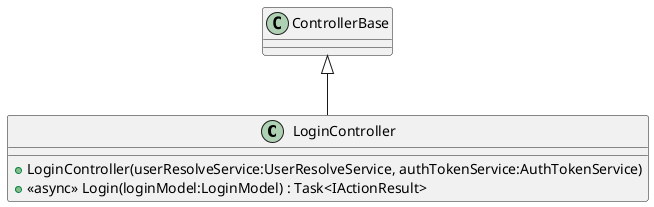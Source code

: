 @startuml
class LoginController {
    + LoginController(userResolveService:UserResolveService, authTokenService:AuthTokenService)
    + <<async>> Login(loginModel:LoginModel) : Task<IActionResult>
}
ControllerBase <|-- LoginController
@enduml

